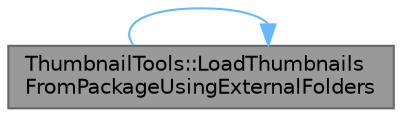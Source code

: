 digraph "ThumbnailTools::LoadThumbnailsFromPackageUsingExternalFolders"
{
 // INTERACTIVE_SVG=YES
 // LATEX_PDF_SIZE
  bgcolor="transparent";
  edge [fontname=Helvetica,fontsize=10,labelfontname=Helvetica,labelfontsize=10];
  node [fontname=Helvetica,fontsize=10,shape=box,height=0.2,width=0.4];
  rankdir="LR";
  Node1 [id="Node000001",label="ThumbnailTools::LoadThumbnails\lFromPackageUsingExternalFolders",height=0.2,width=0.4,color="gray40", fillcolor="grey60", style="filled", fontcolor="black",tooltip="Loads thumbnails from the specified package file name."];
  Node1 -> Node1 [id="edge1_Node000001_Node000001",color="steelblue1",style="solid",tooltip=" "];
}
